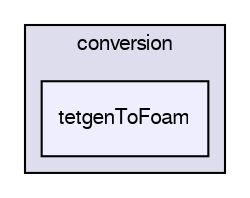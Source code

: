 digraph "applications/utilities/mesh/conversion/tetgenToFoam" {
  bgcolor=transparent;
  compound=true
  node [ fontsize="10", fontname="FreeSans"];
  edge [ labelfontsize="10", labelfontname="FreeSans"];
  subgraph clusterdir_5148cfe1bce83bc5fdc09a52963260a1 {
    graph [ bgcolor="#ddddee", pencolor="black", label="conversion" fontname="FreeSans", fontsize="10", URL="dir_5148cfe1bce83bc5fdc09a52963260a1.html"]
  dir_1a5f24bcf61aa98df784818729263256 [shape=box, label="tetgenToFoam", style="filled", fillcolor="#eeeeff", pencolor="black", URL="dir_1a5f24bcf61aa98df784818729263256.html"];
  }
}
